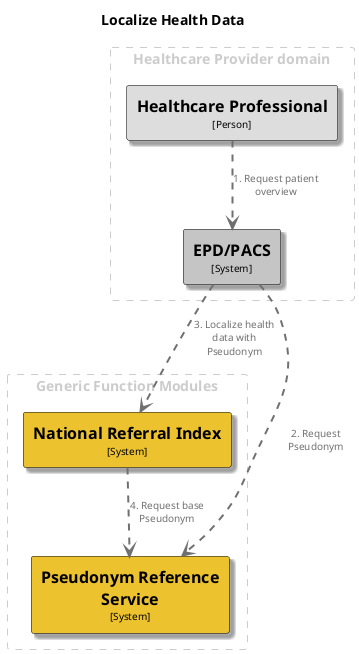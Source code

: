 @startuml
set separator none
title Localize Health Data

top to bottom direction

skinparam {
  arrowFontSize 10
  defaultTextAlignment center
  wrapWidth 200
  maxMessageSize 100
}

hide stereotype

skinparam rectangle<<EPDPACS>> {
  BackgroundColor #c5c5c5
  FontColor #000000
  BorderColor #000000
  shadowing true
}
skinparam rectangle<<HealthcareProfessional>> {
  BackgroundColor #dddddd
  FontColor #000000
  BorderColor #000000
  shadowing true
}
skinparam rectangle<<NationalReferralIndex>> {
  BackgroundColor #ecc22e
  FontColor #000000
  BorderColor #000000
  shadowing true
}
skinparam rectangle<<PseudonymReferenceService>> {
  BackgroundColor #ecc22e
  FontColor #000000
  BorderColor #000000
  shadowing true
}

rectangle "Generic Function Modules" <<group1>> as group1 {
  skinparam RectangleBorderColor<<group1>> #cccccc
  skinparam RectangleFontColor<<group1>> #cccccc
  skinparam RectangleBorderStyle<<group1>> dashed

  rectangle "==Pseudonym Reference Service\n<size:10>[System]</size>" <<PseudonymReferenceService>> as PseudonymReferenceService
  rectangle "==National Referral Index\n<size:10>[System]</size>" <<NationalReferralIndex>> as NationalReferralIndex
}

rectangle "Healthcare Provider domain" <<group2>> as group2 {
  skinparam RectangleBorderColor<<group2>> #cccccc
  skinparam RectangleFontColor<<group2>> #cccccc
  skinparam RectangleBorderStyle<<group2>> dashed

  rectangle "==Healthcare Professional\n<size:10>[Person]</size>" <<HealthcareProfessional>> as HealthcareProfessional
  rectangle "==EPD/PACS\n<size:10>[System]</size>" <<EPDPACS>> as EPDPACS
}

HealthcareProfessional .[#707070,thickness=2].> EPDPACS : "<color:#707070>1. Request patient overview"
EPDPACS .[#707070,thickness=2].> PseudonymReferenceService : "<color:#707070>2. Request Pseudonym"
EPDPACS .[#707070,thickness=2].> NationalReferralIndex : "<color:#707070>3. Localize health data with Pseudonym"
NationalReferralIndex .[#707070,thickness=2].> PseudonymReferenceService : "<color:#707070>4. Request base Pseudonym"
@enduml